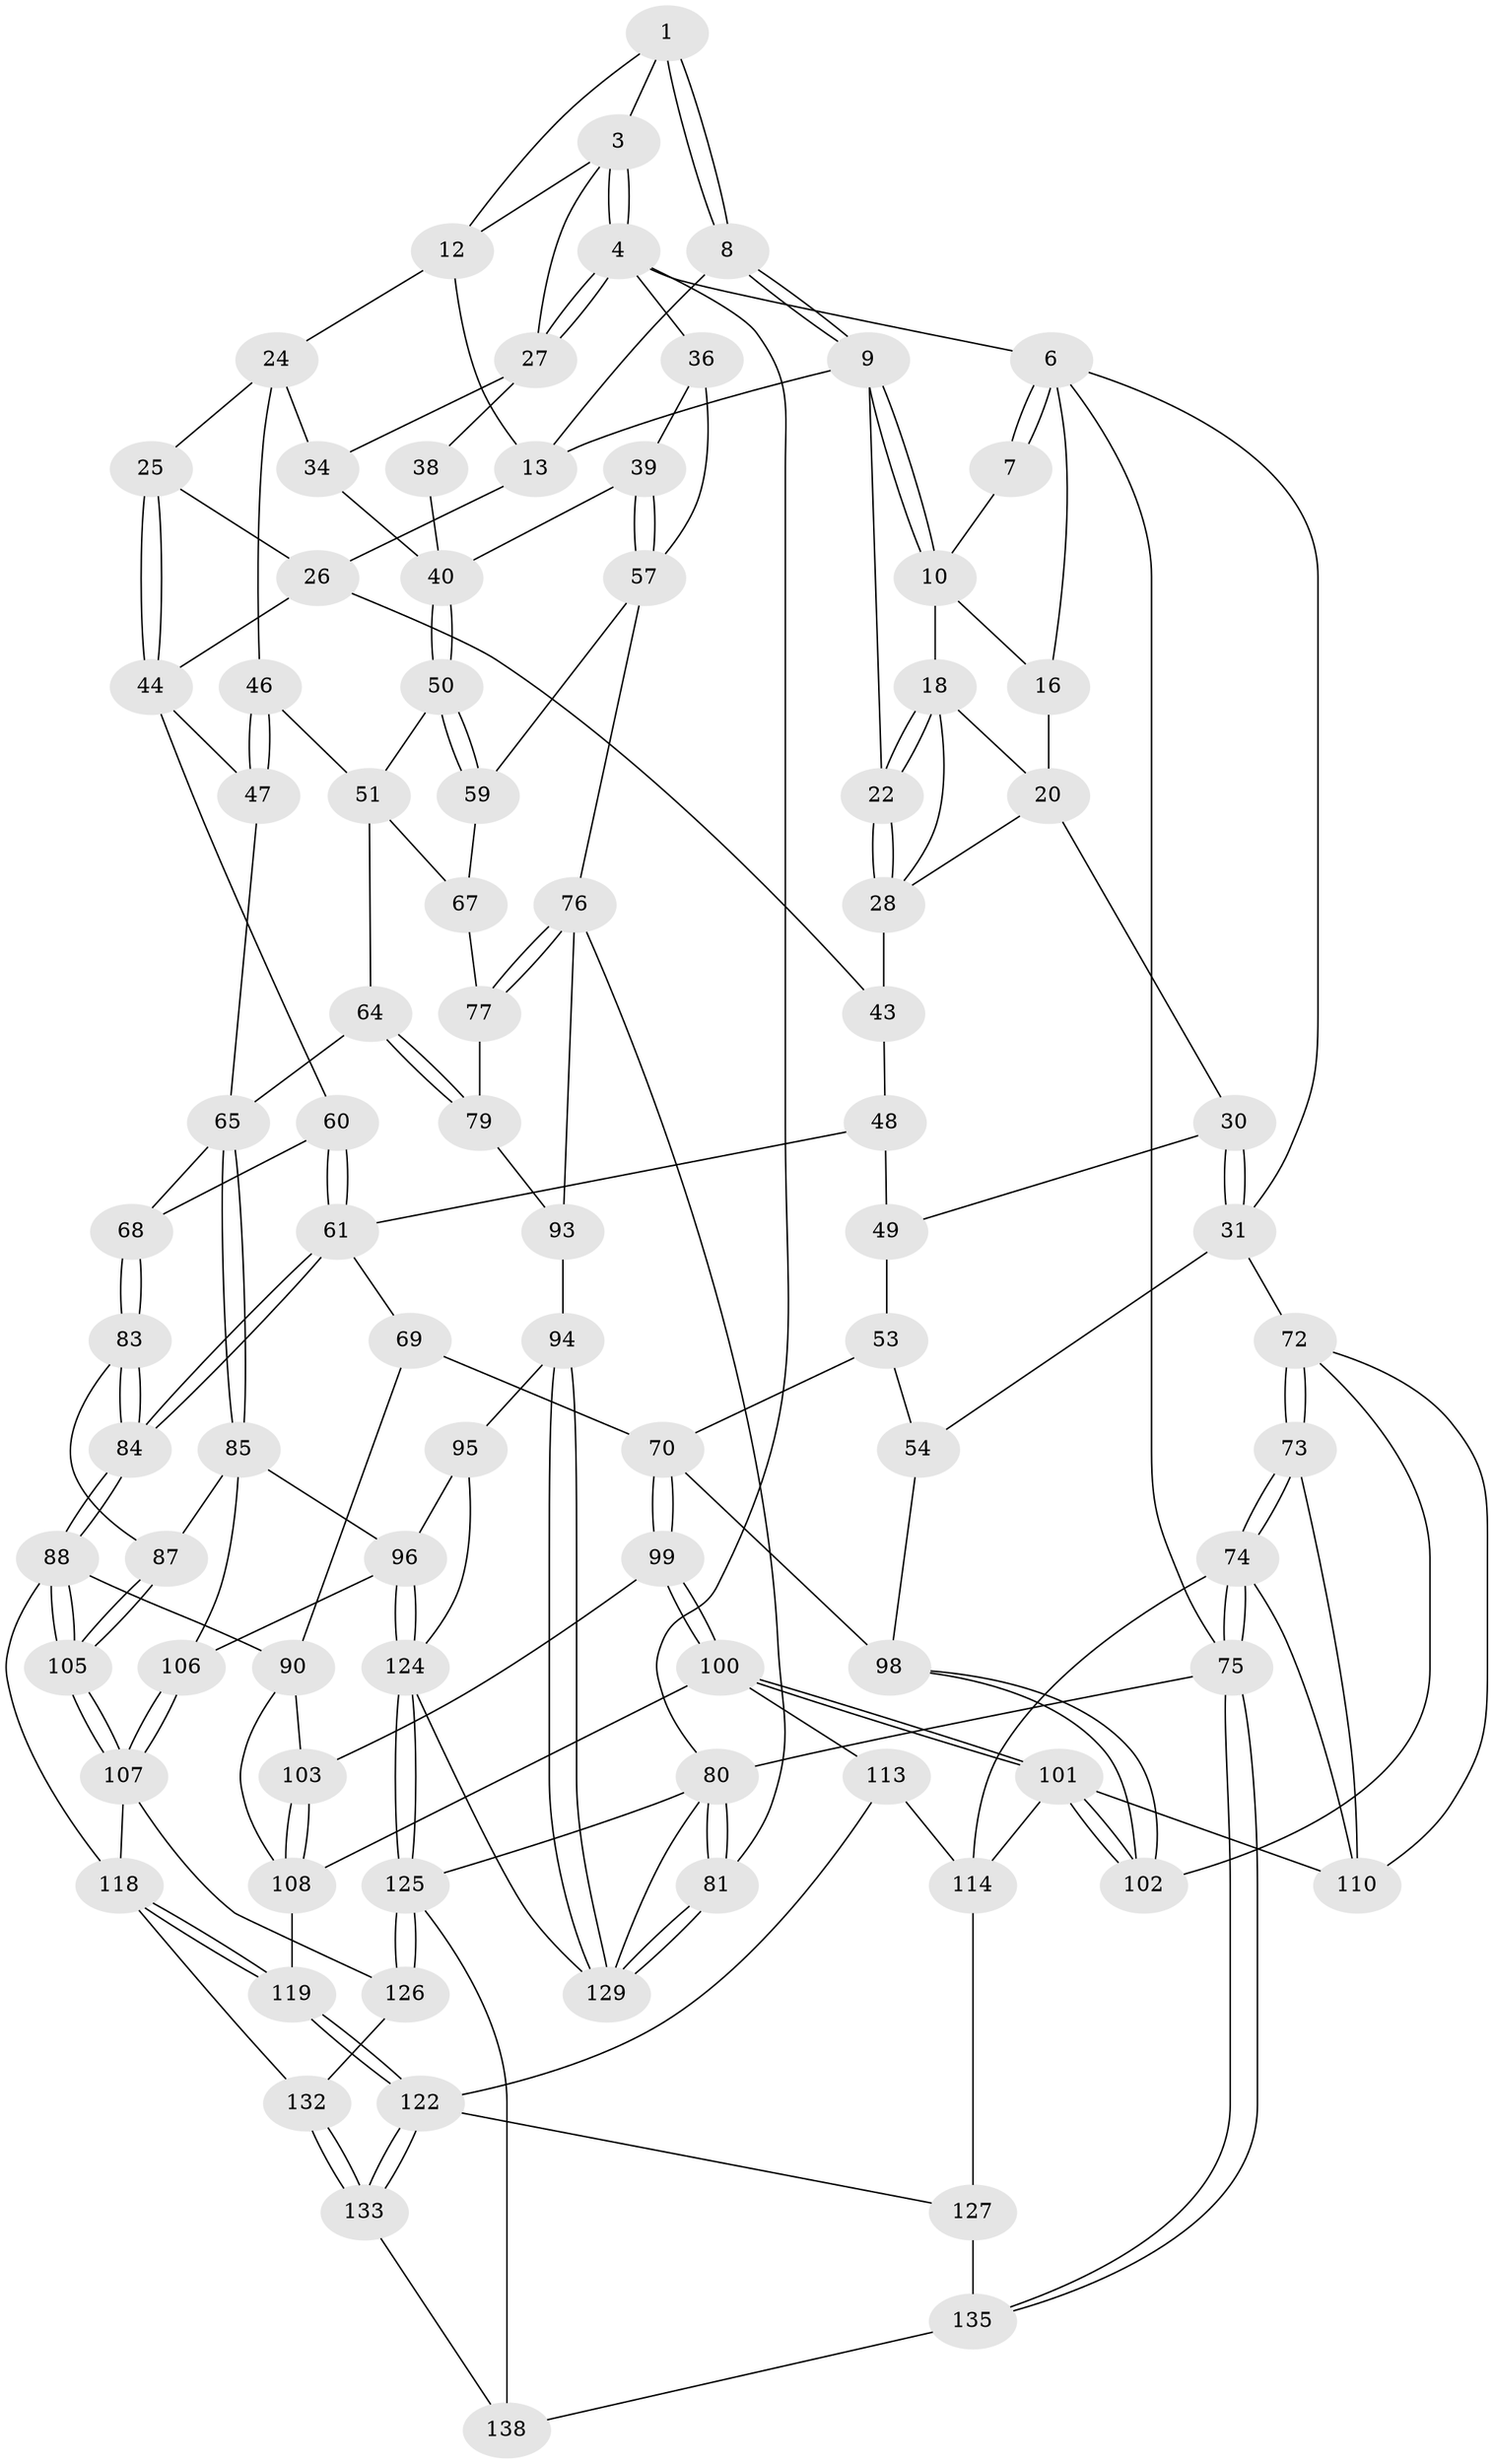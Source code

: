 // original degree distribution, {3: 0.02857142857142857, 4: 0.25, 6: 0.2642857142857143, 5: 0.45714285714285713}
// Generated by graph-tools (version 1.1) at 2025/11/02/27/25 16:11:59]
// undirected, 90 vertices, 202 edges
graph export_dot {
graph [start="1"]
  node [color=gray90,style=filled];
  1 [pos="+0.4113028369201917+0",super="+2"];
  3 [pos="+0.7239717152635301+0",super="+14"];
  4 [pos="+1+0",super="+5"];
  6 [pos="+0+0",super="+17"];
  7 [pos="+0.18061277308252816+0"];
  8 [pos="+0.4222491185615778+0.03385565928846018"];
  9 [pos="+0.3995163362037513+0.10986806662909039",super="+21"];
  10 [pos="+0.29588390616642823+0.06844424985827989",super="+11"];
  12 [pos="+0.6221980253063886+0.046820995327520716",super="+15"];
  13 [pos="+0.5754068339619056+0.07708836896472006",super="+23"];
  16 [pos="+0.19295092309656925+0.12006029716562833"];
  18 [pos="+0.2746166712744012+0.10180284515071077",super="+19"];
  20 [pos="+0.20860230226532378+0.14731773536429782",super="+29"];
  22 [pos="+0.38302856397474505+0.18815450712030657"];
  24 [pos="+0.655854983554849+0.2559427966433919",super="+35"];
  25 [pos="+0.6007935081769831+0.2571180843560931"];
  26 [pos="+0.5367496488046027+0.23831269556520038",super="+42"];
  27 [pos="+0.8241511760693012+0.15466312557678483",super="+33"];
  28 [pos="+0.379854863293202+0.1910211665588674",super="+32"];
  30 [pos="+0.16367913666384365+0.2787826902306192"];
  31 [pos="+0+0.19380326517479624",super="+55"];
  34 [pos="+0.7399823145700729+0.31290651242193906"];
  36 [pos="+0.8581120840578719+0.20172682499205868",super="+37"];
  38 [pos="+0.8475414001050112+0.20246435528153114"];
  39 [pos="+1+0.2597439324321435"];
  40 [pos="+0.9571632538286826+0.33080720335090424",super="+41"];
  43 [pos="+0.3711653565853119+0.36167738176951175"];
  44 [pos="+0.5467335519008366+0.435476912275252",super="+45"];
  46 [pos="+0.7398205275516991+0.3438237899250379"];
  47 [pos="+0.6892072714168005+0.4197510290031771"];
  48 [pos="+0.3514655651842693+0.3667504148861679",super="+56"];
  49 [pos="+0.18611021796202334+0.3438095471887885",super="+52"];
  50 [pos="+0.9092500340602229+0.4048745697896297"];
  51 [pos="+0.8350806130711937+0.41768224000747406",super="+63"];
  53 [pos="+0.053417578374359766+0.5065193656206173"];
  54 [pos="+0+0.5192195703568984"];
  57 [pos="+1+0.22387454347559466",super="+58"];
  59 [pos="+0.9990871917726413+0.5070244906438889"];
  60 [pos="+0.4617607468763988+0.5061437300202009"];
  61 [pos="+0.4417981498345368+0.5299108029821751",super="+62"];
  64 [pos="+0.7939121043500923+0.5807890462986477"];
  65 [pos="+0.7693678733304515+0.5872190012737617",super="+66"];
  67 [pos="+0.9407301646194054+0.5433113611986521"];
  68 [pos="+0.6202982384913064+0.5843048471110559"];
  69 [pos="+0.2509160201461074+0.610689237054188"];
  70 [pos="+0.22381814027032457+0.6276488308306358",super="+71"];
  72 [pos="+0+0.6187247388556",super="+104"];
  73 [pos="+0+0.714645763314552"];
  74 [pos="+0+1",super="+117"];
  75 [pos="+0+1"];
  76 [pos="+1+0.6479143013605321",super="+82"];
  77 [pos="+0.9507313739175955+0.6406231896774948",super="+78"];
  79 [pos="+0.8618954588544988+0.6456152673017406",super="+92"];
  80 [pos="+1+1",super="+139"];
  81 [pos="+1+1"];
  83 [pos="+0.6127645211397398+0.6538778262155351"];
  84 [pos="+0.44118407772496204+0.6727486215865046"];
  85 [pos="+0.7673557390056255+0.597707143599998",super="+86"];
  87 [pos="+0.6190077740189104+0.6796113911379497"];
  88 [pos="+0.4281341806331975+0.7296742296842228",super="+89"];
  90 [pos="+0.3815769950752117+0.7428180539906722",super="+91"];
  93 [pos="+0.9062020044436466+0.7252714993498026"];
  94 [pos="+0.8686812532658007+0.7775840570386638"];
  95 [pos="+0.8335599488377282+0.7895434202432271"];
  96 [pos="+0.7810805905822366+0.7748675242601606",super="+97"];
  98 [pos="+0.1236740853485688+0.6765061832328663"];
  99 [pos="+0.22224301144610423+0.7334864809566416"];
  100 [pos="+0.1959586145485171+0.7702527084165833",super="+112"];
  101 [pos="+0.17906016993081447+0.7636026226653808",super="+109"];
  102 [pos="+0.11876603936913994+0.7037436306627308"];
  103 [pos="+0.2508572820791072+0.7317329686234404"];
  105 [pos="+0.5336490202037875+0.7990909206026271"];
  106 [pos="+0.7020254851592703+0.7482516310558663"];
  107 [pos="+0.5616028940335515+0.8495097461915727",super="+120"];
  108 [pos="+0.3777419517923996+0.7448426811958136",super="+111"];
  110 [pos="+0.06056129334454241+0.7855971750999843",super="+115"];
  113 [pos="+0.18972753748024837+0.8171868091137366"];
  114 [pos="+0.12381482854957696+0.841723977977689",super="+116"];
  118 [pos="+0.39292839658326184+0.8491405361517403",super="+121"];
  119 [pos="+0.28520794559550233+0.9210249027728794"];
  122 [pos="+0.28146680809676883+0.9320878625567743",super="+123"];
  124 [pos="+0.653683476317965+0.9368492341054835",super="+130"];
  125 [pos="+0.6042967991591688+0.9779332340189855",super="+140"];
  126 [pos="+0.594644395448308+0.9631780433361947"];
  127 [pos="+0.17423292806145646+0.9238668533507192",super="+128"];
  129 [pos="+1+0.9126878981109721",super="+131"];
  132 [pos="+0.40209767792518103+0.9126476208306847",super="+134"];
  133 [pos="+0.3075026758665469+0.975523005774865",super="+137"];
  135 [pos="+0+1",super="+136"];
  138 [pos="+0.3208007442189226+1"];
  1 -- 8;
  1 -- 8;
  1 -- 3;
  1 -- 12;
  3 -- 4;
  3 -- 4;
  3 -- 27;
  3 -- 12;
  4 -- 27;
  4 -- 27;
  4 -- 80;
  4 -- 6;
  4 -- 36;
  6 -- 7;
  6 -- 7;
  6 -- 75;
  6 -- 16;
  6 -- 31;
  7 -- 10;
  8 -- 9;
  8 -- 9;
  8 -- 13;
  9 -- 10;
  9 -- 10;
  9 -- 13;
  9 -- 22;
  10 -- 18;
  10 -- 16;
  12 -- 13;
  12 -- 24;
  13 -- 26;
  16 -- 20;
  18 -- 22;
  18 -- 22;
  18 -- 20;
  18 -- 28;
  20 -- 28;
  20 -- 30;
  22 -- 28;
  22 -- 28;
  24 -- 25;
  24 -- 34;
  24 -- 46;
  25 -- 26;
  25 -- 44;
  25 -- 44;
  26 -- 43;
  26 -- 44;
  27 -- 34;
  27 -- 38;
  28 -- 43;
  30 -- 31;
  30 -- 31;
  30 -- 49;
  31 -- 72;
  31 -- 54;
  34 -- 40;
  36 -- 39;
  36 -- 57;
  38 -- 40;
  39 -- 40;
  39 -- 57;
  39 -- 57;
  40 -- 50;
  40 -- 50;
  43 -- 48;
  44 -- 47;
  44 -- 60;
  46 -- 47;
  46 -- 47;
  46 -- 51;
  47 -- 65;
  48 -- 49 [weight=2];
  48 -- 61;
  49 -- 53;
  50 -- 51;
  50 -- 59;
  50 -- 59;
  51 -- 64;
  51 -- 67;
  53 -- 54;
  53 -- 70;
  54 -- 98;
  57 -- 59;
  57 -- 76;
  59 -- 67;
  60 -- 61;
  60 -- 61;
  60 -- 68;
  61 -- 84;
  61 -- 84;
  61 -- 69;
  64 -- 65;
  64 -- 79;
  64 -- 79;
  65 -- 85;
  65 -- 85;
  65 -- 68;
  67 -- 77;
  68 -- 83;
  68 -- 83;
  69 -- 70;
  69 -- 90;
  70 -- 99;
  70 -- 99;
  70 -- 98;
  72 -- 73;
  72 -- 73;
  72 -- 110;
  72 -- 102;
  73 -- 74;
  73 -- 74;
  73 -- 110;
  74 -- 75;
  74 -- 75;
  74 -- 110;
  74 -- 114;
  75 -- 135;
  75 -- 135;
  75 -- 80;
  76 -- 77;
  76 -- 77;
  76 -- 81;
  76 -- 93;
  77 -- 79 [weight=2];
  79 -- 93;
  80 -- 81;
  80 -- 81;
  80 -- 129;
  80 -- 125;
  81 -- 129;
  81 -- 129;
  83 -- 84;
  83 -- 84;
  83 -- 87;
  84 -- 88;
  84 -- 88;
  85 -- 106;
  85 -- 87;
  85 -- 96;
  87 -- 105;
  87 -- 105;
  88 -- 105;
  88 -- 105;
  88 -- 90;
  88 -- 118;
  90 -- 108;
  90 -- 103;
  93 -- 94;
  94 -- 95;
  94 -- 129;
  94 -- 129;
  95 -- 96;
  95 -- 124;
  96 -- 124;
  96 -- 124;
  96 -- 106;
  98 -- 102;
  98 -- 102;
  99 -- 100;
  99 -- 100;
  99 -- 103;
  100 -- 101;
  100 -- 101;
  100 -- 108;
  100 -- 113;
  101 -- 102;
  101 -- 102;
  101 -- 114;
  101 -- 110;
  103 -- 108;
  103 -- 108;
  105 -- 107;
  105 -- 107;
  106 -- 107;
  106 -- 107;
  107 -- 126;
  107 -- 118;
  108 -- 119;
  113 -- 114;
  113 -- 122;
  114 -- 127;
  118 -- 119;
  118 -- 119;
  118 -- 132;
  119 -- 122;
  119 -- 122;
  122 -- 133;
  122 -- 133;
  122 -- 127;
  124 -- 125;
  124 -- 125;
  124 -- 129;
  125 -- 126;
  125 -- 126;
  125 -- 138;
  126 -- 132;
  127 -- 135 [weight=2];
  132 -- 133 [weight=2];
  132 -- 133;
  133 -- 138;
  135 -- 138;
}
